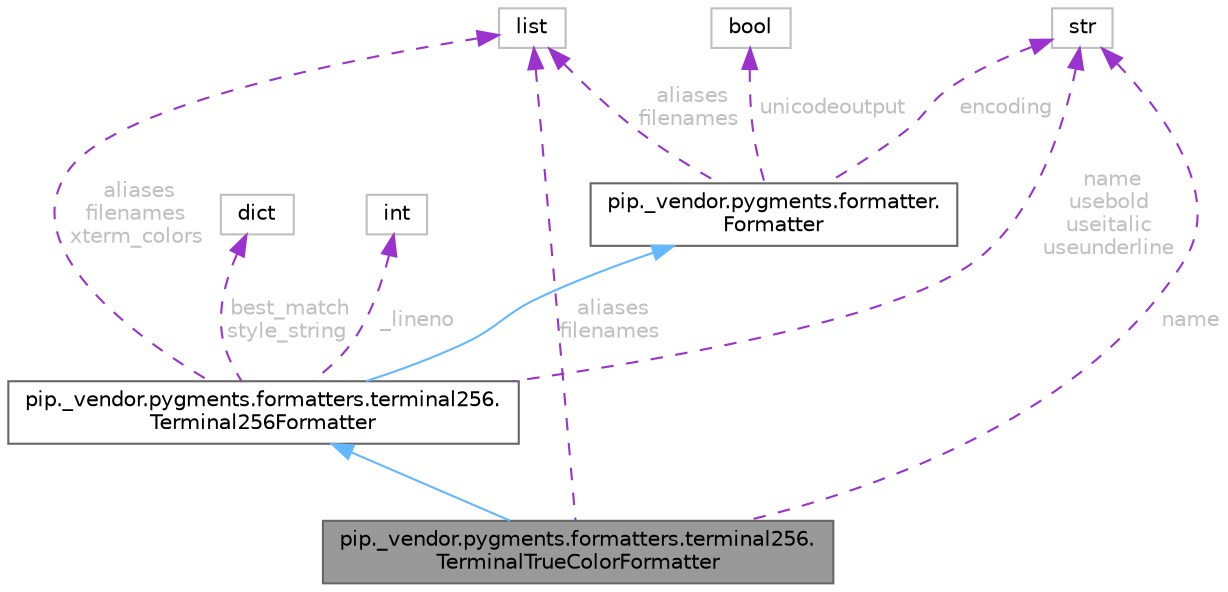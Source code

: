 digraph "pip._vendor.pygments.formatters.terminal256.TerminalTrueColorFormatter"
{
 // LATEX_PDF_SIZE
  bgcolor="transparent";
  edge [fontname=Helvetica,fontsize=10,labelfontname=Helvetica,labelfontsize=10];
  node [fontname=Helvetica,fontsize=10,shape=box,height=0.2,width=0.4];
  Node1 [id="Node000001",label="pip._vendor.pygments.formatters.terminal256.\lTerminalTrueColorFormatter",height=0.2,width=0.4,color="gray40", fillcolor="grey60", style="filled", fontcolor="black",tooltip=" "];
  Node2 -> Node1 [id="edge12_Node000001_Node000002",dir="back",color="steelblue1",style="solid",tooltip=" "];
  Node2 [id="Node000002",label="pip._vendor.pygments.formatters.terminal256.\lTerminal256Formatter",height=0.2,width=0.4,color="gray40", fillcolor="white", style="filled",URL="$df/d7e/classpip_1_1__vendor_1_1pygments_1_1formatters_1_1terminal256_1_1Terminal256Formatter.html",tooltip=" "];
  Node3 -> Node2 [id="edge13_Node000002_Node000003",dir="back",color="steelblue1",style="solid",tooltip=" "];
  Node3 [id="Node000003",label="pip._vendor.pygments.formatter.\lFormatter",height=0.2,width=0.4,color="gray40", fillcolor="white", style="filled",URL="$d1/dbd/classpip_1_1__vendor_1_1pygments_1_1formatter_1_1Formatter.html",tooltip=" "];
  Node4 -> Node3 [id="edge14_Node000003_Node000004",dir="back",color="darkorchid3",style="dashed",tooltip=" ",label=" aliases\nfilenames",fontcolor="grey" ];
  Node4 [id="Node000004",label="list",height=0.2,width=0.4,color="grey75", fillcolor="white", style="filled",tooltip=" "];
  Node5 -> Node3 [id="edge15_Node000003_Node000005",dir="back",color="darkorchid3",style="dashed",tooltip=" ",label=" unicodeoutput",fontcolor="grey" ];
  Node5 [id="Node000005",label="bool",height=0.2,width=0.4,color="grey75", fillcolor="white", style="filled",tooltip=" "];
  Node6 -> Node3 [id="edge16_Node000003_Node000006",dir="back",color="darkorchid3",style="dashed",tooltip=" ",label=" encoding",fontcolor="grey" ];
  Node6 [id="Node000006",label="str",height=0.2,width=0.4,color="grey75", fillcolor="white", style="filled",tooltip=" "];
  Node6 -> Node2 [id="edge17_Node000002_Node000006",dir="back",color="darkorchid3",style="dashed",tooltip=" ",label=" name\nusebold\nuseitalic\nuseunderline",fontcolor="grey" ];
  Node4 -> Node2 [id="edge18_Node000002_Node000004",dir="back",color="darkorchid3",style="dashed",tooltip=" ",label=" aliases\nfilenames\nxterm_colors",fontcolor="grey" ];
  Node7 -> Node2 [id="edge19_Node000002_Node000007",dir="back",color="darkorchid3",style="dashed",tooltip=" ",label=" best_match\nstyle_string",fontcolor="grey" ];
  Node7 [id="Node000007",label="dict",height=0.2,width=0.4,color="grey75", fillcolor="white", style="filled",tooltip=" "];
  Node8 -> Node2 [id="edge20_Node000002_Node000008",dir="back",color="darkorchid3",style="dashed",tooltip=" ",label=" _lineno",fontcolor="grey" ];
  Node8 [id="Node000008",label="int",height=0.2,width=0.4,color="grey75", fillcolor="white", style="filled",tooltip=" "];
  Node6 -> Node1 [id="edge21_Node000001_Node000006",dir="back",color="darkorchid3",style="dashed",tooltip=" ",label=" name",fontcolor="grey" ];
  Node4 -> Node1 [id="edge22_Node000001_Node000004",dir="back",color="darkorchid3",style="dashed",tooltip=" ",label=" aliases\nfilenames",fontcolor="grey" ];
}
